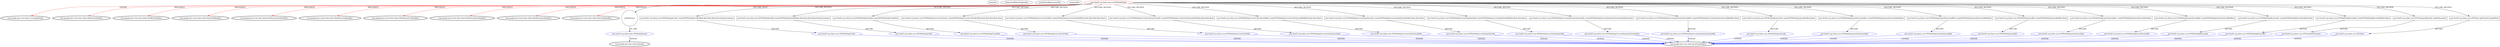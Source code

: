 digraph {
baseInfo[graphId=3990,category="extension_graph",isAnonymous=false,possibleRelation=true]
frameworkRelatedTypesInfo[0="com.google.gwt.user.client.ui.ComplexPanel",1="com.google.gwt.event.dom.client.HasFocusHandlers",2="com.google.gwt.event.dom.client.HasBlurHandlers",3="com.google.gwt.event.dom.client.HasClickHandlers",4="com.google.gwt.event.dom.client.HasMouseDownHandlers",5="com.google.gwt.event.dom.client.HasMouseUpHandlers",6="com.google.gwt.event.dom.client.HasMouseOverHandlers",7="com.google.gwt.event.dom.client.HasMouseMoveHandlers",8="com.google.gwt.event.dom.client.HasMouseOutHandlers",9="com.google.gwt.event.dom.client.HasLoadHandlers"]
possibleCollaborationsInfo[0="3990~FIELD_DECLARATION-~com.google.gwt.user.client.ui.ComplexPanel com.google.gwt.event.dom.client.HasFocusHandlers com.google.gwt.event.dom.client.HasBlurHandlers com.google.gwt.event.dom.client.HasClickHandlers com.google.gwt.event.dom.client.HasMouseDownHandlers com.google.gwt.event.dom.client.HasMouseUpHandlers com.google.gwt.event.dom.client.HasMouseOverHandlers com.google.gwt.event.dom.client.HasMouseMoveHandlers com.google.gwt.event.dom.client.HasMouseOutHandlers com.google.gwt.event.dom.client.HasLoadHandlers ~com.google.gwt.dom.client.Element ~false~false",1="3990~CLIENT_METHOD_DECLARATION-RETURN_TYPE-~com.google.gwt.user.client.ui.ComplexPanel com.google.gwt.event.dom.client.HasFocusHandlers com.google.gwt.event.dom.client.HasBlurHandlers com.google.gwt.event.dom.client.HasClickHandlers com.google.gwt.event.dom.client.HasMouseDownHandlers com.google.gwt.event.dom.client.HasMouseUpHandlers com.google.gwt.event.dom.client.HasMouseOverHandlers com.google.gwt.event.dom.client.HasMouseMoveHandlers com.google.gwt.event.dom.client.HasMouseOutHandlers com.google.gwt.event.dom.client.HasLoadHandlers ~com.google.gwt.core.client.JavaScriptObject ~false~false"]
locationInfo[projectName="mguiral-GwtSvgLib",filePath="/mguiral-GwtSvgLib/GwtSvgLib-master/src/gwt/html5/svg/client/user/ui/SVGPathWidget.java",contextSignature="SVGPathWidget",graphId="3990"]
0[label="gwt.html5.svg.client.user.ui.SVGPathWidget",vertexType="ROOT_CLIENT_CLASS_DECLARATION",isFrameworkType=false,color=red]
1[label="com.google.gwt.user.client.ui.ComplexPanel",vertexType="FRAMEWORK_CLASS_TYPE",isFrameworkType=true,peripheries=2]
2[label="com.google.gwt.event.dom.client.HasFocusHandlers",vertexType="FRAMEWORK_INTERFACE_TYPE",isFrameworkType=true,peripheries=2]
3[label="com.google.gwt.event.dom.client.HasBlurHandlers",vertexType="FRAMEWORK_INTERFACE_TYPE",isFrameworkType=true,peripheries=2]
4[label="com.google.gwt.event.dom.client.HasClickHandlers",vertexType="FRAMEWORK_INTERFACE_TYPE",isFrameworkType=true,peripheries=2]
5[label="com.google.gwt.event.dom.client.HasMouseDownHandlers",vertexType="FRAMEWORK_INTERFACE_TYPE",isFrameworkType=true,peripheries=2]
6[label="com.google.gwt.event.dom.client.HasMouseUpHandlers",vertexType="FRAMEWORK_INTERFACE_TYPE",isFrameworkType=true,peripheries=2]
7[label="com.google.gwt.event.dom.client.HasMouseOverHandlers",vertexType="FRAMEWORK_INTERFACE_TYPE",isFrameworkType=true,peripheries=2]
8[label="com.google.gwt.event.dom.client.HasMouseMoveHandlers",vertexType="FRAMEWORK_INTERFACE_TYPE",isFrameworkType=true,peripheries=2]
9[label="com.google.gwt.event.dom.client.HasMouseOutHandlers",vertexType="FRAMEWORK_INTERFACE_TYPE",isFrameworkType=true,peripheries=2]
10[label="com.google.gwt.event.dom.client.HasLoadHandlers",vertexType="FRAMEWORK_INTERFACE_TYPE",isFrameworkType=true,peripheries=2]
11[label="pathElement",vertexType="FIELD_DECLARATION",isFrameworkType=false,shape=circle]
12[label="gwt.html5.svg.client.dom.SVGPathElement",vertexType="REFERENCE_CLIENT_CLASS_DECLARATION",isFrameworkType=false,color=blue]
13[label="com.google.gwt.dom.client.Element",vertexType="FRAMEWORK_CLASS_TYPE",isFrameworkType=true,peripheries=2]
14[label="gwt.html5.svg.client.core.SVGPathSegArcAbs createSVGPathSegArcAbs(float,float,float,float,float,boolean,boolean)",vertexType="CLIENT_METHOD_DECLARATION",isFrameworkType=false,shape=box]
15[label="gwt.html5.svg.client.core.SVGPathSegArcAbs",vertexType="REFERENCE_CLIENT_CLASS_DECLARATION",isFrameworkType=false,color=blue]
16[label="com.google.gwt.core.client.JavaScriptObject",vertexType="FRAMEWORK_CLASS_TYPE",isFrameworkType=true,peripheries=2]
17[label="gwt.html5.svg.client.core.SVGPathSegArcRel createSVGPathSegArcRel(float,float,float,float,float,boolean,boolean)",vertexType="CLIENT_METHOD_DECLARATION",isFrameworkType=false,shape=box]
18[label="gwt.html5.svg.client.core.SVGPathSegArcRel",vertexType="REFERENCE_CLIENT_CLASS_DECLARATION",isFrameworkType=false,color=blue]
20[label="gwt.html5.svg.client.core.SVGPathSegClosePath createSVGPathSegClosePath()",vertexType="CLIENT_METHOD_DECLARATION",isFrameworkType=false,shape=box]
21[label="gwt.html5.svg.client.core.SVGPathSegClosePath",vertexType="REFERENCE_CLIENT_CLASS_DECLARATION",isFrameworkType=false,color=blue]
23[label="gwt.html5.svg.client.core.SVGPathSegCurvetoCubicAbs createSVGPathSegCurvetoCubicAbs(float,float,float,float,float,float)",vertexType="CLIENT_METHOD_DECLARATION",isFrameworkType=false,shape=box]
24[label="gwt.html5.svg.client.core.SVGPathSegCurvetoCubicAbs",vertexType="REFERENCE_CLIENT_CLASS_DECLARATION",isFrameworkType=false,color=blue]
26[label="gwt.html5.svg.client.core.SVGPathSegCurvetoCubicRel createSVGPathSegCurvetoCubicRel(float,float,float,float,float,float)",vertexType="CLIENT_METHOD_DECLARATION",isFrameworkType=false,shape=box]
27[label="gwt.html5.svg.client.core.SVGPathSegCurvetoCubicRel",vertexType="REFERENCE_CLIENT_CLASS_DECLARATION",isFrameworkType=false,color=blue]
29[label="gwt.html5.svg.client.core.SVGPathSegCurvetoCubicSmoothAbs createSVGPathSegCurvetoCubicSmoothAbs(float,float,float,float)",vertexType="CLIENT_METHOD_DECLARATION",isFrameworkType=false,shape=box]
30[label="gwt.html5.svg.client.core.SVGPathSegCurvetoCubicSmoothAbs",vertexType="REFERENCE_CLIENT_CLASS_DECLARATION",isFrameworkType=false,color=blue]
32[label="gwt.html5.svg.client.core.SVGPathSegCurvetoCubicSmoothRel createSVGPathSegCurvetoCubicSmoothRel(float,float,float,float)",vertexType="CLIENT_METHOD_DECLARATION",isFrameworkType=false,shape=box]
33[label="gwt.html5.svg.client.core.SVGPathSegCurvetoCubicSmoothRel",vertexType="REFERENCE_CLIENT_CLASS_DECLARATION",isFrameworkType=false,color=blue]
35[label="gwt.html5.svg.client.core.SVGPathSegCurvetoQuadraticAbs createSVGPathSegCurvetoQuadraticAbs(float,float,float,float)",vertexType="CLIENT_METHOD_DECLARATION",isFrameworkType=false,shape=box]
36[label="gwt.html5.svg.client.core.SVGPathSegCurvetoQuadraticAbs",vertexType="REFERENCE_CLIENT_CLASS_DECLARATION",isFrameworkType=false,color=blue]
38[label="gwt.html5.svg.client.core.SVGPathSegCurvetoQuadraticRel createSVGPathSegCurvetoQuadraticRel(float,float,float,float)",vertexType="CLIENT_METHOD_DECLARATION",isFrameworkType=false,shape=box]
39[label="gwt.html5.svg.client.core.SVGPathSegCurvetoQuadraticRel",vertexType="REFERENCE_CLIENT_CLASS_DECLARATION",isFrameworkType=false,color=blue]
41[label="gwt.html5.svg.client.core.SVGPathSegCurvetoQuadraticSmoothAbs createSVGPathSegCurvetoQuadraticSmoothAbs(float,float)",vertexType="CLIENT_METHOD_DECLARATION",isFrameworkType=false,shape=box]
42[label="gwt.html5.svg.client.core.SVGPathSegCurvetoQuadraticSmoothAbs",vertexType="REFERENCE_CLIENT_CLASS_DECLARATION",isFrameworkType=false,color=blue]
44[label="gwt.html5.svg.client.core.SVGPathSegCurvetoQuadraticSmoothRel createSVGPathSegCurvetoQuadraticSmoothRel(float,float)",vertexType="CLIENT_METHOD_DECLARATION",isFrameworkType=false,shape=box]
45[label="gwt.html5.svg.client.core.SVGPathSegCurvetoQuadraticSmoothRel",vertexType="REFERENCE_CLIENT_CLASS_DECLARATION",isFrameworkType=false,color=blue]
47[label="gwt.html5.svg.client.core.SVGPathSegLinetoAbs createSVGPathSegLinetoAbs(float,float)",vertexType="CLIENT_METHOD_DECLARATION",isFrameworkType=false,shape=box]
48[label="gwt.html5.svg.client.core.SVGPathSegLinetoAbs",vertexType="REFERENCE_CLIENT_CLASS_DECLARATION",isFrameworkType=false,color=blue]
50[label="gwt.html5.svg.client.core.SVGPathSegLinetoHorizontalAbs createSVGPathSegLinetoHorizontalAbs(float)",vertexType="CLIENT_METHOD_DECLARATION",isFrameworkType=false,shape=box]
51[label="gwt.html5.svg.client.core.SVGPathSegLinetoHorizontalAbs",vertexType="REFERENCE_CLIENT_CLASS_DECLARATION",isFrameworkType=false,color=blue]
53[label="gwt.html5.svg.client.core.SVGPathSegLinetoHorizontalRel createSVGPathSegLinetoHorizontalRel(float)",vertexType="CLIENT_METHOD_DECLARATION",isFrameworkType=false,shape=box]
54[label="gwt.html5.svg.client.core.SVGPathSegLinetoHorizontalRel",vertexType="REFERENCE_CLIENT_CLASS_DECLARATION",isFrameworkType=false,color=blue]
56[label="gwt.html5.svg.client.core.SVGPathSegLinetoRel createSVGPathSegLinetoRel(float,float)",vertexType="CLIENT_METHOD_DECLARATION",isFrameworkType=false,shape=box]
57[label="gwt.html5.svg.client.core.SVGPathSegLinetoRel",vertexType="REFERENCE_CLIENT_CLASS_DECLARATION",isFrameworkType=false,color=blue]
59[label="gwt.html5.svg.client.core.SVGPathSegLinetoVerticalAbs createSVGPathSegLinetoVerticalAbs(float)",vertexType="CLIENT_METHOD_DECLARATION",isFrameworkType=false,shape=box]
60[label="gwt.html5.svg.client.core.SVGPathSegLinetoVerticalAbs",vertexType="REFERENCE_CLIENT_CLASS_DECLARATION",isFrameworkType=false,color=blue]
62[label="gwt.html5.svg.client.core.SVGPathSegLinetoVerticalRel createSVGPathSegLinetoVerticalRel(float)",vertexType="CLIENT_METHOD_DECLARATION",isFrameworkType=false,shape=box]
63[label="gwt.html5.svg.client.core.SVGPathSegLinetoVerticalRel",vertexType="REFERENCE_CLIENT_CLASS_DECLARATION",isFrameworkType=false,color=blue]
65[label="gwt.html5.svg.client.core.SVGPathSegMovetoAbs createSVGPathSegMovetoAbs(float,float)",vertexType="CLIENT_METHOD_DECLARATION",isFrameworkType=false,shape=box]
66[label="gwt.html5.svg.client.core.SVGPathSegMovetoAbs",vertexType="REFERENCE_CLIENT_CLASS_DECLARATION",isFrameworkType=false,color=blue]
68[label="gwt.html5.svg.client.core.SVGPathSegMovetoRel createSVGPathSegMovetoRel(float,float)",vertexType="CLIENT_METHOD_DECLARATION",isFrameworkType=false,shape=box]
69[label="gwt.html5.svg.client.core.SVGPathSegMovetoRel",vertexType="REFERENCE_CLIENT_CLASS_DECLARATION",isFrameworkType=false,color=blue]
71[label="gwt.html5.svg.client.core.SVGAnimatedNumber getPathLength()",vertexType="CLIENT_METHOD_DECLARATION",isFrameworkType=false,shape=box]
72[label="gwt.html5.svg.client.core.SVGAnimatedNumber",vertexType="REFERENCE_CLIENT_CLASS_DECLARATION",isFrameworkType=false,color=blue]
75[label="gwt.html5.svg.client.core.SVGPoint getPointAtLength(float)",vertexType="CLIENT_METHOD_DECLARATION",isFrameworkType=false,shape=box]
76[label="gwt.html5.svg.client.core.SVGPoint",vertexType="REFERENCE_CLIENT_CLASS_DECLARATION",isFrameworkType=false,color=blue]
0->1[label="EXTEND",color=red]
0->2[label="IMPLEMENT",color=red]
0->3[label="IMPLEMENT",color=red]
0->4[label="IMPLEMENT",color=red]
0->5[label="IMPLEMENT",color=red]
0->6[label="IMPLEMENT",color=red]
0->7[label="IMPLEMENT",color=red]
0->8[label="IMPLEMENT",color=red]
0->9[label="IMPLEMENT",color=red]
0->10[label="IMPLEMENT",color=red]
0->11[label="DECLARE_FIELD"]
12->13[label="EXTEND",color=blue]
11->12[label="OF_TYPE"]
0->14[label="DECLARE_METHOD"]
15->16[label="EXTEND",color=blue]
14->15[label="RETURN"]
0->17[label="DECLARE_METHOD"]
18->16[label="EXTEND",color=blue]
17->18[label="RETURN"]
0->20[label="DECLARE_METHOD"]
21->16[label="EXTEND",color=blue]
20->21[label="RETURN"]
0->23[label="DECLARE_METHOD"]
24->16[label="EXTEND",color=blue]
23->24[label="RETURN"]
0->26[label="DECLARE_METHOD"]
27->16[label="EXTEND",color=blue]
26->27[label="RETURN"]
0->29[label="DECLARE_METHOD"]
30->16[label="EXTEND",color=blue]
29->30[label="RETURN"]
0->32[label="DECLARE_METHOD"]
33->16[label="EXTEND",color=blue]
32->33[label="RETURN"]
0->35[label="DECLARE_METHOD"]
36->16[label="EXTEND",color=blue]
35->36[label="RETURN"]
0->38[label="DECLARE_METHOD"]
39->16[label="EXTEND",color=blue]
38->39[label="RETURN"]
0->41[label="DECLARE_METHOD"]
42->16[label="EXTEND",color=blue]
41->42[label="RETURN"]
0->44[label="DECLARE_METHOD"]
45->16[label="EXTEND",color=blue]
44->45[label="RETURN"]
0->47[label="DECLARE_METHOD"]
48->16[label="EXTEND",color=blue]
47->48[label="RETURN"]
0->50[label="DECLARE_METHOD"]
51->16[label="EXTEND",color=blue]
50->51[label="RETURN"]
0->53[label="DECLARE_METHOD"]
54->16[label="EXTEND",color=blue]
53->54[label="RETURN"]
0->56[label="DECLARE_METHOD"]
57->16[label="EXTEND",color=blue]
56->57[label="RETURN"]
0->59[label="DECLARE_METHOD"]
60->16[label="EXTEND",color=blue]
59->60[label="RETURN"]
0->62[label="DECLARE_METHOD"]
63->16[label="EXTEND",color=blue]
62->63[label="RETURN"]
0->65[label="DECLARE_METHOD"]
66->16[label="EXTEND",color=blue]
65->66[label="RETURN"]
0->68[label="DECLARE_METHOD"]
69->16[label="EXTEND",color=blue]
68->69[label="RETURN"]
0->71[label="DECLARE_METHOD"]
72->16[label="EXTEND",color=blue]
71->72[label="RETURN"]
0->75[label="DECLARE_METHOD"]
76->16[label="EXTEND",color=blue]
75->76[label="RETURN"]
}
